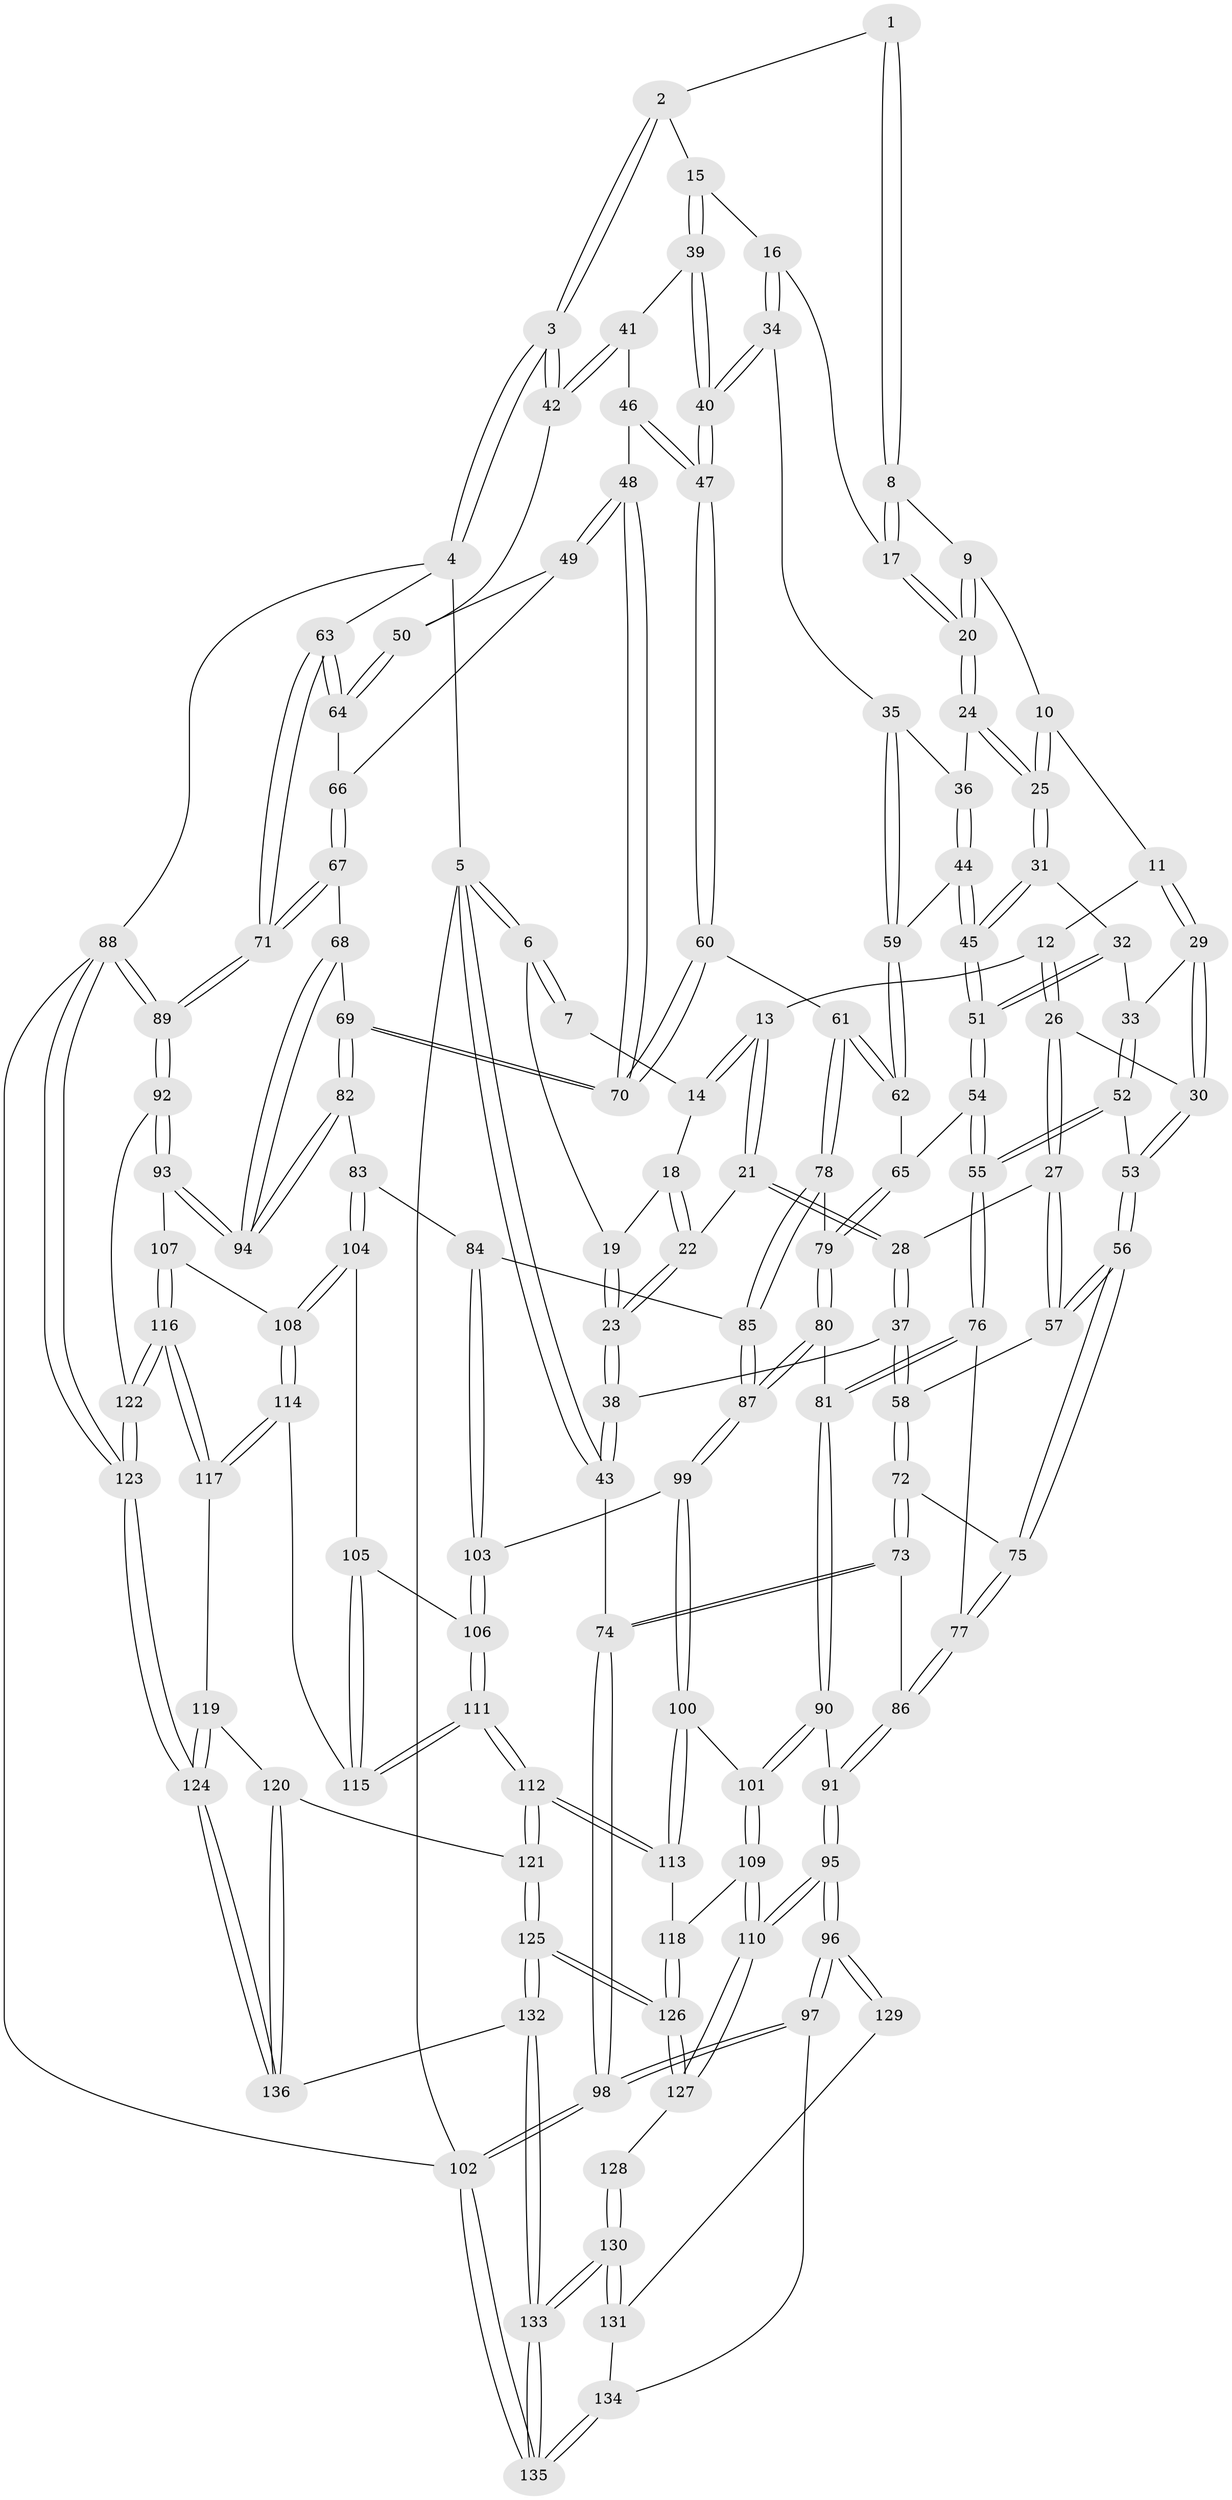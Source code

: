 // coarse degree distribution, {3: 0.23170731707317074, 5: 0.24390243902439024, 7: 0.012195121951219513, 6: 0.12195121951219512, 4: 0.3902439024390244}
// Generated by graph-tools (version 1.1) at 2025/42/03/06/25 10:42:31]
// undirected, 136 vertices, 337 edges
graph export_dot {
graph [start="1"]
  node [color=gray90,style=filled];
  1 [pos="+0.5356854575436002+0"];
  2 [pos="+0.6611243208710461+0"];
  3 [pos="+1+0"];
  4 [pos="+1+0"];
  5 [pos="+0+0"];
  6 [pos="+0+0"];
  7 [pos="+0.22880981253019536+0"];
  8 [pos="+0.4992122813685694+0"];
  9 [pos="+0.4149002953426148+0.04360683408324556"];
  10 [pos="+0.369008029216816+0.07499265135053086"];
  11 [pos="+0.3452573597779758+0.08369024752439708"];
  12 [pos="+0.28541250561757414+0.0562084342314131"];
  13 [pos="+0.2385903970008994+0"];
  14 [pos="+0.23437811221039664+0"];
  15 [pos="+0.6664396913044859+0.08013685163029009"];
  16 [pos="+0.5667469250145444+0.11620070099607607"];
  17 [pos="+0.5176533540176086+0.088324713629372"];
  18 [pos="+0.12974178939605693+0.05629632422255005"];
  19 [pos="+0.07383141624738986+0.05965120684850845"];
  20 [pos="+0.46726630885829357+0.1421009675857281"];
  21 [pos="+0.16788256761370288+0.12429739434589782"];
  22 [pos="+0.14210067984244165+0.10611113800888507"];
  23 [pos="+0.050915085833649884+0.13770128928817815"];
  24 [pos="+0.46505051258010716+0.14653748839120073"];
  25 [pos="+0.4648350150324064+0.14661965848600161"];
  26 [pos="+0.23810212319730284+0.15659195108125024"];
  27 [pos="+0.22096260161808737+0.1671012722421966"];
  28 [pos="+0.17108663541177482+0.1301797897026186"];
  29 [pos="+0.36472738889254797+0.16257318252810438"];
  30 [pos="+0.3109082452191279+0.18852208500856849"];
  31 [pos="+0.44714830287847623+0.15849227217943165"];
  32 [pos="+0.3950931504084916+0.17267988436592202"];
  33 [pos="+0.3781180298612726+0.171161794381275"];
  34 [pos="+0.5692786046938917+0.19010132824488007"];
  35 [pos="+0.5386211071208005+0.2005236110994697"];
  36 [pos="+0.4670150228034639+0.14857778032366248"];
  37 [pos="+0.058325083509692066+0.2042520081814404"];
  38 [pos="+0.021270424648777493+0.18004388454484704"];
  39 [pos="+0.6847099126660676+0.11244291257201877"];
  40 [pos="+0.6036369894198244+0.20574637176801844"];
  41 [pos="+0.7206800589264049+0.1384008071432437"];
  42 [pos="+1+0"];
  43 [pos="+0+0.17562890461451444"];
  44 [pos="+0.48286303759273397+0.24137608816930053"];
  45 [pos="+0.4501195343515462+0.260282120747275"];
  46 [pos="+0.7208701237146692+0.13867817665798987"];
  47 [pos="+0.6472947196342098+0.29041976286529225"];
  48 [pos="+0.8105686220954519+0.2002433543606926"];
  49 [pos="+0.8365046277605467+0.18726631737032806"];
  50 [pos="+1+0"];
  51 [pos="+0.43680369774212446+0.27619565064198387"];
  52 [pos="+0.35910498464633+0.2925660885651793"];
  53 [pos="+0.3096181353550841+0.2834223836736945"];
  54 [pos="+0.420513671348182+0.31406624686350265"];
  55 [pos="+0.4043025061815866+0.3195702700316767"];
  56 [pos="+0.25086108919281014+0.3004993762098177"];
  57 [pos="+0.20809998901843596+0.20363260500061628"];
  58 [pos="+0.08925221219848123+0.2356259340899379"];
  59 [pos="+0.521285548821116+0.2335563280889705"];
  60 [pos="+0.6540424647015597+0.3314389539198323"];
  61 [pos="+0.6460961303662011+0.33574778074615513"];
  62 [pos="+0.5501064015606715+0.30390855143280404"];
  63 [pos="+1+0.2503449938609197"];
  64 [pos="+0.9297335002819586+0.24645368414124233"];
  65 [pos="+0.4605375027636367+0.3283944217186291"];
  66 [pos="+0.9238075431796187+0.2481828407138975"];
  67 [pos="+0.8911225780693638+0.4073828406753701"];
  68 [pos="+0.8736354406620293+0.4164786648529743"];
  69 [pos="+0.8277841952832604+0.4190436126640524"];
  70 [pos="+0.7650938663289294+0.34972100373760884"];
  71 [pos="+1+0.3444973603511607"];
  72 [pos="+0.09655234264344707+0.2740075203563483"];
  73 [pos="+0+0.40246289241880995"];
  74 [pos="+0+0.39422311125238074"];
  75 [pos="+0.19615885738272856+0.38619384636177156"];
  76 [pos="+0.3667170732095175+0.443916025385825"];
  77 [pos="+0.19499521202636524+0.41318681499709337"];
  78 [pos="+0.5779583026250652+0.4404443329454371"];
  79 [pos="+0.5325588164141758+0.449683146067707"];
  80 [pos="+0.4396137186716136+0.5206948198899277"];
  81 [pos="+0.41397043650805826+0.5146870111211973"];
  82 [pos="+0.7582228403135447+0.5649943551301454"];
  83 [pos="+0.7550819979203335+0.5683361435416068"];
  84 [pos="+0.6932352627718807+0.5698699679300282"];
  85 [pos="+0.6614875804629513+0.556243267728058"];
  86 [pos="+0.15091782306453663+0.47151461168205894"];
  87 [pos="+0.498615744328395+0.6169490466533764"];
  88 [pos="+1+1"];
  89 [pos="+1+0.7273958760308765"];
  90 [pos="+0.3302947488815366+0.5852541196316242"];
  91 [pos="+0.15471641001034395+0.5819069736748644"];
  92 [pos="+1+0.7222575343450438"];
  93 [pos="+1+0.688252147035065"];
  94 [pos="+1+0.6382343445402996"];
  95 [pos="+0.11609803191362322+0.6561761138193498"];
  96 [pos="+0+0.7351924544140973"];
  97 [pos="+0+0.7357122754091716"];
  98 [pos="+0+0.7894923264829563"];
  99 [pos="+0.4988301517010648+0.652558468554212"];
  100 [pos="+0.4552438582064482+0.7295079471314141"];
  101 [pos="+0.365583471076531+0.7516106965995952"];
  102 [pos="+0+1"];
  103 [pos="+0.618102613197176+0.6965992964965813"];
  104 [pos="+0.7691274999550076+0.6292536905178578"];
  105 [pos="+0.7290531397835096+0.7080986015184293"];
  106 [pos="+0.6341287956807167+0.7387862081632208"];
  107 [pos="+0.9286408934390432+0.7128627443367983"];
  108 [pos="+0.8518826511473347+0.715914653615219"];
  109 [pos="+0.30383767191694416+0.8077554376600207"];
  110 [pos="+0.30261918175197283+0.8085738008578344"];
  111 [pos="+0.6213559088861751+0.8102568966998853"];
  112 [pos="+0.5920698041716662+0.8561554915843479"];
  113 [pos="+0.5606266535365599+0.8416031145483542"];
  114 [pos="+0.7994796417894112+0.81221031613784"];
  115 [pos="+0.7516839663998393+0.7836861315403066"];
  116 [pos="+0.8478829502959527+0.8776572421996044"];
  117 [pos="+0.8103320383113698+0.8556551465741868"];
  118 [pos="+0.47849955476470024+0.8711214945326536"];
  119 [pos="+0.7603431864232153+0.8837857159271959"];
  120 [pos="+0.6205594148805871+0.9062356260990362"];
  121 [pos="+0.5983083816448066+0.8734819004015909"];
  122 [pos="+0.870828541752989+0.8951766442530142"];
  123 [pos="+0.93863625241488+1"];
  124 [pos="+0.7690800827901213+1"];
  125 [pos="+0.38064350022289406+1"];
  126 [pos="+0.37555350095552903+0.9875731677945288"];
  127 [pos="+0.3021015392602901+0.8112441683574673"];
  128 [pos="+0.2286419857900192+0.869613175973698"];
  129 [pos="+0.18560722389086082+0.8867328298153311"];
  130 [pos="+0.2373357039850358+1"];
  131 [pos="+0.17530507273181764+0.9005844160120001"];
  132 [pos="+0.3702494431416123+1"];
  133 [pos="+0.25066175524274015+1"];
  134 [pos="+0.14383220092061988+0.9254123231875868"];
  135 [pos="+0+1"];
  136 [pos="+0.6463167758200444+1"];
  1 -- 2;
  1 -- 8;
  1 -- 8;
  2 -- 3;
  2 -- 3;
  2 -- 15;
  3 -- 4;
  3 -- 4;
  3 -- 42;
  3 -- 42;
  4 -- 5;
  4 -- 63;
  4 -- 88;
  5 -- 6;
  5 -- 6;
  5 -- 43;
  5 -- 43;
  5 -- 102;
  6 -- 7;
  6 -- 7;
  6 -- 19;
  7 -- 14;
  8 -- 9;
  8 -- 17;
  8 -- 17;
  9 -- 10;
  9 -- 20;
  9 -- 20;
  10 -- 11;
  10 -- 25;
  10 -- 25;
  11 -- 12;
  11 -- 29;
  11 -- 29;
  12 -- 13;
  12 -- 26;
  12 -- 26;
  13 -- 14;
  13 -- 14;
  13 -- 21;
  13 -- 21;
  14 -- 18;
  15 -- 16;
  15 -- 39;
  15 -- 39;
  16 -- 17;
  16 -- 34;
  16 -- 34;
  17 -- 20;
  17 -- 20;
  18 -- 19;
  18 -- 22;
  18 -- 22;
  19 -- 23;
  19 -- 23;
  20 -- 24;
  20 -- 24;
  21 -- 22;
  21 -- 28;
  21 -- 28;
  22 -- 23;
  22 -- 23;
  23 -- 38;
  23 -- 38;
  24 -- 25;
  24 -- 25;
  24 -- 36;
  25 -- 31;
  25 -- 31;
  26 -- 27;
  26 -- 27;
  26 -- 30;
  27 -- 28;
  27 -- 57;
  27 -- 57;
  28 -- 37;
  28 -- 37;
  29 -- 30;
  29 -- 30;
  29 -- 33;
  30 -- 53;
  30 -- 53;
  31 -- 32;
  31 -- 45;
  31 -- 45;
  32 -- 33;
  32 -- 51;
  32 -- 51;
  33 -- 52;
  33 -- 52;
  34 -- 35;
  34 -- 40;
  34 -- 40;
  35 -- 36;
  35 -- 59;
  35 -- 59;
  36 -- 44;
  36 -- 44;
  37 -- 38;
  37 -- 58;
  37 -- 58;
  38 -- 43;
  38 -- 43;
  39 -- 40;
  39 -- 40;
  39 -- 41;
  40 -- 47;
  40 -- 47;
  41 -- 42;
  41 -- 42;
  41 -- 46;
  42 -- 50;
  43 -- 74;
  44 -- 45;
  44 -- 45;
  44 -- 59;
  45 -- 51;
  45 -- 51;
  46 -- 47;
  46 -- 47;
  46 -- 48;
  47 -- 60;
  47 -- 60;
  48 -- 49;
  48 -- 49;
  48 -- 70;
  48 -- 70;
  49 -- 50;
  49 -- 66;
  50 -- 64;
  50 -- 64;
  51 -- 54;
  51 -- 54;
  52 -- 53;
  52 -- 55;
  52 -- 55;
  53 -- 56;
  53 -- 56;
  54 -- 55;
  54 -- 55;
  54 -- 65;
  55 -- 76;
  55 -- 76;
  56 -- 57;
  56 -- 57;
  56 -- 75;
  56 -- 75;
  57 -- 58;
  58 -- 72;
  58 -- 72;
  59 -- 62;
  59 -- 62;
  60 -- 61;
  60 -- 70;
  60 -- 70;
  61 -- 62;
  61 -- 62;
  61 -- 78;
  61 -- 78;
  62 -- 65;
  63 -- 64;
  63 -- 64;
  63 -- 71;
  63 -- 71;
  64 -- 66;
  65 -- 79;
  65 -- 79;
  66 -- 67;
  66 -- 67;
  67 -- 68;
  67 -- 71;
  67 -- 71;
  68 -- 69;
  68 -- 94;
  68 -- 94;
  69 -- 70;
  69 -- 70;
  69 -- 82;
  69 -- 82;
  71 -- 89;
  71 -- 89;
  72 -- 73;
  72 -- 73;
  72 -- 75;
  73 -- 74;
  73 -- 74;
  73 -- 86;
  74 -- 98;
  74 -- 98;
  75 -- 77;
  75 -- 77;
  76 -- 77;
  76 -- 81;
  76 -- 81;
  77 -- 86;
  77 -- 86;
  78 -- 79;
  78 -- 85;
  78 -- 85;
  79 -- 80;
  79 -- 80;
  80 -- 81;
  80 -- 87;
  80 -- 87;
  81 -- 90;
  81 -- 90;
  82 -- 83;
  82 -- 94;
  82 -- 94;
  83 -- 84;
  83 -- 104;
  83 -- 104;
  84 -- 85;
  84 -- 103;
  84 -- 103;
  85 -- 87;
  85 -- 87;
  86 -- 91;
  86 -- 91;
  87 -- 99;
  87 -- 99;
  88 -- 89;
  88 -- 89;
  88 -- 123;
  88 -- 123;
  88 -- 102;
  89 -- 92;
  89 -- 92;
  90 -- 91;
  90 -- 101;
  90 -- 101;
  91 -- 95;
  91 -- 95;
  92 -- 93;
  92 -- 93;
  92 -- 122;
  93 -- 94;
  93 -- 94;
  93 -- 107;
  95 -- 96;
  95 -- 96;
  95 -- 110;
  95 -- 110;
  96 -- 97;
  96 -- 97;
  96 -- 129;
  96 -- 129;
  97 -- 98;
  97 -- 98;
  97 -- 134;
  98 -- 102;
  98 -- 102;
  99 -- 100;
  99 -- 100;
  99 -- 103;
  100 -- 101;
  100 -- 113;
  100 -- 113;
  101 -- 109;
  101 -- 109;
  102 -- 135;
  102 -- 135;
  103 -- 106;
  103 -- 106;
  104 -- 105;
  104 -- 108;
  104 -- 108;
  105 -- 106;
  105 -- 115;
  105 -- 115;
  106 -- 111;
  106 -- 111;
  107 -- 108;
  107 -- 116;
  107 -- 116;
  108 -- 114;
  108 -- 114;
  109 -- 110;
  109 -- 110;
  109 -- 118;
  110 -- 127;
  110 -- 127;
  111 -- 112;
  111 -- 112;
  111 -- 115;
  111 -- 115;
  112 -- 113;
  112 -- 113;
  112 -- 121;
  112 -- 121;
  113 -- 118;
  114 -- 115;
  114 -- 117;
  114 -- 117;
  116 -- 117;
  116 -- 117;
  116 -- 122;
  116 -- 122;
  117 -- 119;
  118 -- 126;
  118 -- 126;
  119 -- 120;
  119 -- 124;
  119 -- 124;
  120 -- 121;
  120 -- 136;
  120 -- 136;
  121 -- 125;
  121 -- 125;
  122 -- 123;
  122 -- 123;
  123 -- 124;
  123 -- 124;
  124 -- 136;
  124 -- 136;
  125 -- 126;
  125 -- 126;
  125 -- 132;
  125 -- 132;
  126 -- 127;
  126 -- 127;
  127 -- 128;
  128 -- 130;
  128 -- 130;
  129 -- 131;
  130 -- 131;
  130 -- 131;
  130 -- 133;
  130 -- 133;
  131 -- 134;
  132 -- 133;
  132 -- 133;
  132 -- 136;
  133 -- 135;
  133 -- 135;
  134 -- 135;
  134 -- 135;
}
